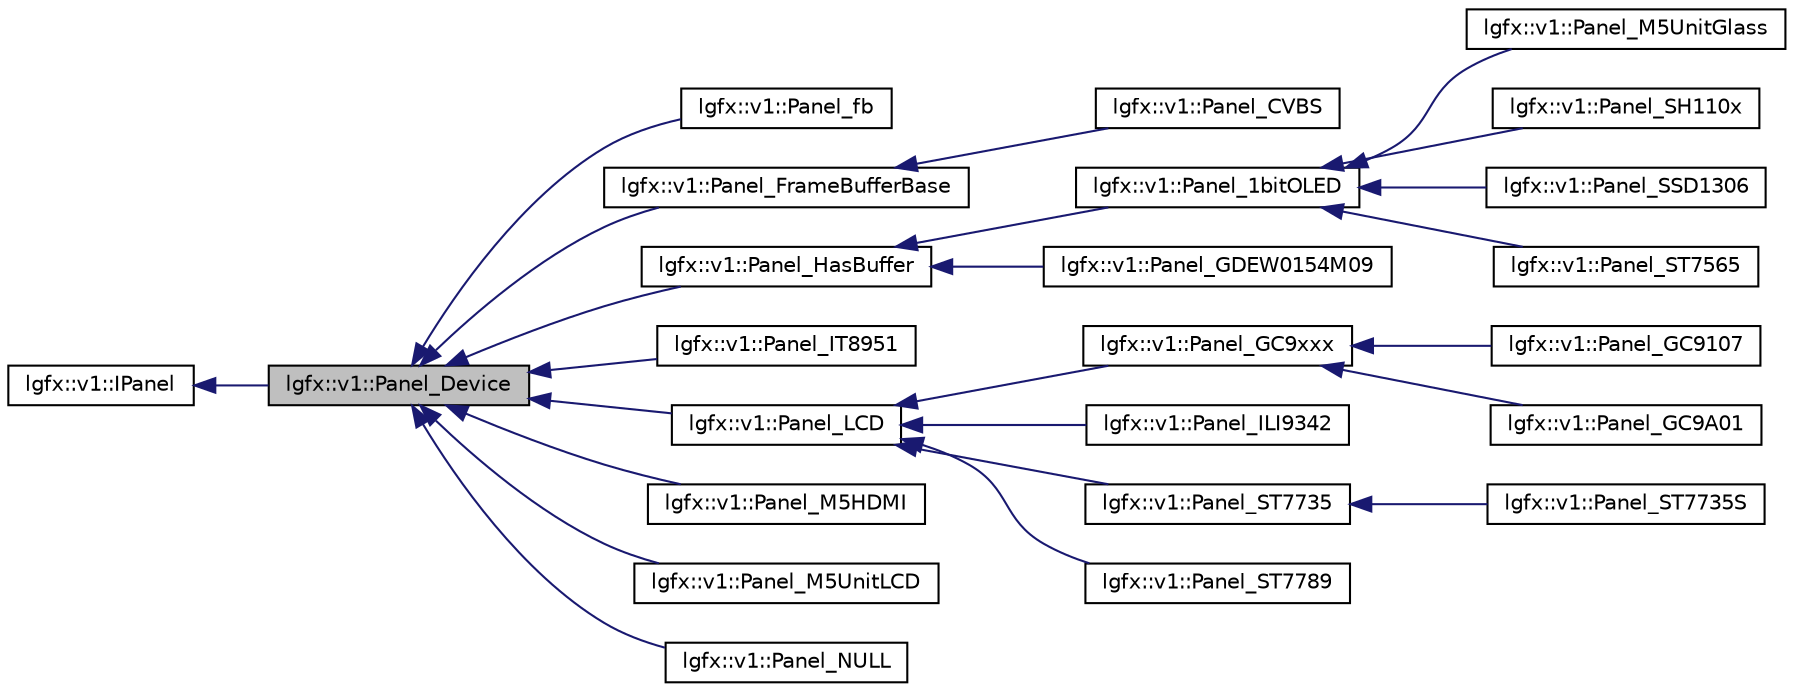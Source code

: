 digraph "lgfx::v1::Panel_Device"
{
 // LATEX_PDF_SIZE
  edge [fontname="Helvetica",fontsize="10",labelfontname="Helvetica",labelfontsize="10"];
  node [fontname="Helvetica",fontsize="10",shape=record];
  rankdir="LR";
  Node1 [label="lgfx::v1::Panel_Device",height=0.2,width=0.4,color="black", fillcolor="grey75", style="filled", fontcolor="black",tooltip=" "];
  Node2 -> Node1 [dir="back",color="midnightblue",fontsize="10",style="solid",fontname="Helvetica"];
  Node2 [label="lgfx::v1::IPanel",height=0.2,width=0.4,color="black", fillcolor="white", style="filled",URL="$d8/d8d/structlgfx_1_1v1_1_1IPanel.html",tooltip=" "];
  Node1 -> Node3 [dir="back",color="midnightblue",fontsize="10",style="solid",fontname="Helvetica"];
  Node3 [label="lgfx::v1::Panel_fb",height=0.2,width=0.4,color="black", fillcolor="white", style="filled",URL="$d9/dc4/structlgfx_1_1v1_1_1Panel__fb.html",tooltip=" "];
  Node1 -> Node4 [dir="back",color="midnightblue",fontsize="10",style="solid",fontname="Helvetica"];
  Node4 [label="lgfx::v1::Panel_FrameBufferBase",height=0.2,width=0.4,color="black", fillcolor="white", style="filled",URL="$d5/dd4/structlgfx_1_1v1_1_1Panel__FrameBufferBase.html",tooltip=" "];
  Node4 -> Node5 [dir="back",color="midnightblue",fontsize="10",style="solid",fontname="Helvetica"];
  Node5 [label="lgfx::v1::Panel_CVBS",height=0.2,width=0.4,color="black", fillcolor="white", style="filled",URL="$db/dfb/structlgfx_1_1v1_1_1Panel__CVBS.html",tooltip=" "];
  Node1 -> Node6 [dir="back",color="midnightblue",fontsize="10",style="solid",fontname="Helvetica"];
  Node6 [label="lgfx::v1::Panel_HasBuffer",height=0.2,width=0.4,color="black", fillcolor="white", style="filled",URL="$d0/da7/structlgfx_1_1v1_1_1Panel__HasBuffer.html",tooltip=" "];
  Node6 -> Node7 [dir="back",color="midnightblue",fontsize="10",style="solid",fontname="Helvetica"];
  Node7 [label="lgfx::v1::Panel_1bitOLED",height=0.2,width=0.4,color="black", fillcolor="white", style="filled",URL="$d9/d54/structlgfx_1_1v1_1_1Panel__1bitOLED.html",tooltip=" "];
  Node7 -> Node8 [dir="back",color="midnightblue",fontsize="10",style="solid",fontname="Helvetica"];
  Node8 [label="lgfx::v1::Panel_M5UnitGlass",height=0.2,width=0.4,color="black", fillcolor="white", style="filled",URL="$d7/d57/structlgfx_1_1v1_1_1Panel__M5UnitGlass.html",tooltip=" "];
  Node7 -> Node9 [dir="back",color="midnightblue",fontsize="10",style="solid",fontname="Helvetica"];
  Node9 [label="lgfx::v1::Panel_SH110x",height=0.2,width=0.4,color="black", fillcolor="white", style="filled",URL="$d0/d50/structlgfx_1_1v1_1_1Panel__SH110x.html",tooltip=" "];
  Node7 -> Node10 [dir="back",color="midnightblue",fontsize="10",style="solid",fontname="Helvetica"];
  Node10 [label="lgfx::v1::Panel_SSD1306",height=0.2,width=0.4,color="black", fillcolor="white", style="filled",URL="$df/d61/structlgfx_1_1v1_1_1Panel__SSD1306.html",tooltip=" "];
  Node7 -> Node11 [dir="back",color="midnightblue",fontsize="10",style="solid",fontname="Helvetica"];
  Node11 [label="lgfx::v1::Panel_ST7565",height=0.2,width=0.4,color="black", fillcolor="white", style="filled",URL="$d2/d7f/structlgfx_1_1v1_1_1Panel__ST7565.html",tooltip=" "];
  Node6 -> Node12 [dir="back",color="midnightblue",fontsize="10",style="solid",fontname="Helvetica"];
  Node12 [label="lgfx::v1::Panel_GDEW0154M09",height=0.2,width=0.4,color="black", fillcolor="white", style="filled",URL="$dc/db8/structlgfx_1_1v1_1_1Panel__GDEW0154M09.html",tooltip=" "];
  Node1 -> Node13 [dir="back",color="midnightblue",fontsize="10",style="solid",fontname="Helvetica"];
  Node13 [label="lgfx::v1::Panel_IT8951",height=0.2,width=0.4,color="black", fillcolor="white", style="filled",URL="$d4/d06/structlgfx_1_1v1_1_1Panel__IT8951.html",tooltip=" "];
  Node1 -> Node14 [dir="back",color="midnightblue",fontsize="10",style="solid",fontname="Helvetica"];
  Node14 [label="lgfx::v1::Panel_LCD",height=0.2,width=0.4,color="black", fillcolor="white", style="filled",URL="$d3/de5/structlgfx_1_1v1_1_1Panel__LCD.html",tooltip=" "];
  Node14 -> Node15 [dir="back",color="midnightblue",fontsize="10",style="solid",fontname="Helvetica"];
  Node15 [label="lgfx::v1::Panel_GC9xxx",height=0.2,width=0.4,color="black", fillcolor="white", style="filled",URL="$d0/d76/structlgfx_1_1v1_1_1Panel__GC9xxx.html",tooltip=" "];
  Node15 -> Node16 [dir="back",color="midnightblue",fontsize="10",style="solid",fontname="Helvetica"];
  Node16 [label="lgfx::v1::Panel_GC9107",height=0.2,width=0.4,color="black", fillcolor="white", style="filled",URL="$dc/d46/structlgfx_1_1v1_1_1Panel__GC9107.html",tooltip=" "];
  Node15 -> Node17 [dir="back",color="midnightblue",fontsize="10",style="solid",fontname="Helvetica"];
  Node17 [label="lgfx::v1::Panel_GC9A01",height=0.2,width=0.4,color="black", fillcolor="white", style="filled",URL="$d6/d59/structlgfx_1_1v1_1_1Panel__GC9A01.html",tooltip=" "];
  Node14 -> Node18 [dir="back",color="midnightblue",fontsize="10",style="solid",fontname="Helvetica"];
  Node18 [label="lgfx::v1::Panel_ILI9342",height=0.2,width=0.4,color="black", fillcolor="white", style="filled",URL="$da/da0/structlgfx_1_1v1_1_1Panel__ILI9342.html",tooltip=" "];
  Node14 -> Node19 [dir="back",color="midnightblue",fontsize="10",style="solid",fontname="Helvetica"];
  Node19 [label="lgfx::v1::Panel_ST7735",height=0.2,width=0.4,color="black", fillcolor="white", style="filled",URL="$d1/dd1/structlgfx_1_1v1_1_1Panel__ST7735.html",tooltip=" "];
  Node19 -> Node20 [dir="back",color="midnightblue",fontsize="10",style="solid",fontname="Helvetica"];
  Node20 [label="lgfx::v1::Panel_ST7735S",height=0.2,width=0.4,color="black", fillcolor="white", style="filled",URL="$de/d02/structlgfx_1_1v1_1_1Panel__ST7735S.html",tooltip=" "];
  Node14 -> Node21 [dir="back",color="midnightblue",fontsize="10",style="solid",fontname="Helvetica"];
  Node21 [label="lgfx::v1::Panel_ST7789",height=0.2,width=0.4,color="black", fillcolor="white", style="filled",URL="$d8/d60/structlgfx_1_1v1_1_1Panel__ST7789.html",tooltip=" "];
  Node1 -> Node22 [dir="back",color="midnightblue",fontsize="10",style="solid",fontname="Helvetica"];
  Node22 [label="lgfx::v1::Panel_M5HDMI",height=0.2,width=0.4,color="black", fillcolor="white", style="filled",URL="$d3/dc1/structlgfx_1_1v1_1_1Panel__M5HDMI.html",tooltip=" "];
  Node1 -> Node23 [dir="back",color="midnightblue",fontsize="10",style="solid",fontname="Helvetica"];
  Node23 [label="lgfx::v1::Panel_M5UnitLCD",height=0.2,width=0.4,color="black", fillcolor="white", style="filled",URL="$d6/d7e/structlgfx_1_1v1_1_1Panel__M5UnitLCD.html",tooltip=" "];
  Node1 -> Node24 [dir="back",color="midnightblue",fontsize="10",style="solid",fontname="Helvetica"];
  Node24 [label="lgfx::v1::Panel_NULL",height=0.2,width=0.4,color="black", fillcolor="white", style="filled",URL="$d1/d50/structlgfx_1_1v1_1_1Panel__NULL.html",tooltip=" "];
}

